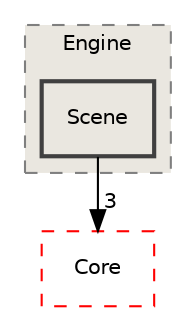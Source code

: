 digraph "/home/runner/work/Radium-Engine/Radium-Engine/src/Radium-Engine/src/Engine/Scene"
{
 // INTERACTIVE_SVG=YES
 // LATEX_PDF_SIZE
  edge [fontname="Helvetica",fontsize="10",labelfontname="Helvetica",labelfontsize="10"];
  node [fontname="Helvetica",fontsize="10",shape=record];
  compound=true
  subgraph clusterdir_3072bc1f55ed1280fe4fbe6b21c78379 {
    graph [ bgcolor="#eae7e0", pencolor="grey50", style="filled,dashed,", label="Engine", fontname="Helvetica", fontsize="10", URL="dir_3072bc1f55ed1280fe4fbe6b21c78379.html"]
  dir_89bb22796d297d82305d45a42e7934d2 [shape=box, label="Scene", style="filled,bold,", fillcolor="#eae7e0", color="grey25", URL="dir_89bb22796d297d82305d45a42e7934d2.html"];
  }
  dir_a2f0e5642e47e7ed59fe0f0829eafb5f [shape=box, label="Core", style="dashed,", fillcolor="#eae7e0", color="red", URL="dir_a2f0e5642e47e7ed59fe0f0829eafb5f.html"];
  dir_89bb22796d297d82305d45a42e7934d2->dir_a2f0e5642e47e7ed59fe0f0829eafb5f [headlabel="3", labeldistance=1.5 headhref="dir_000026_000008.html"];
}
